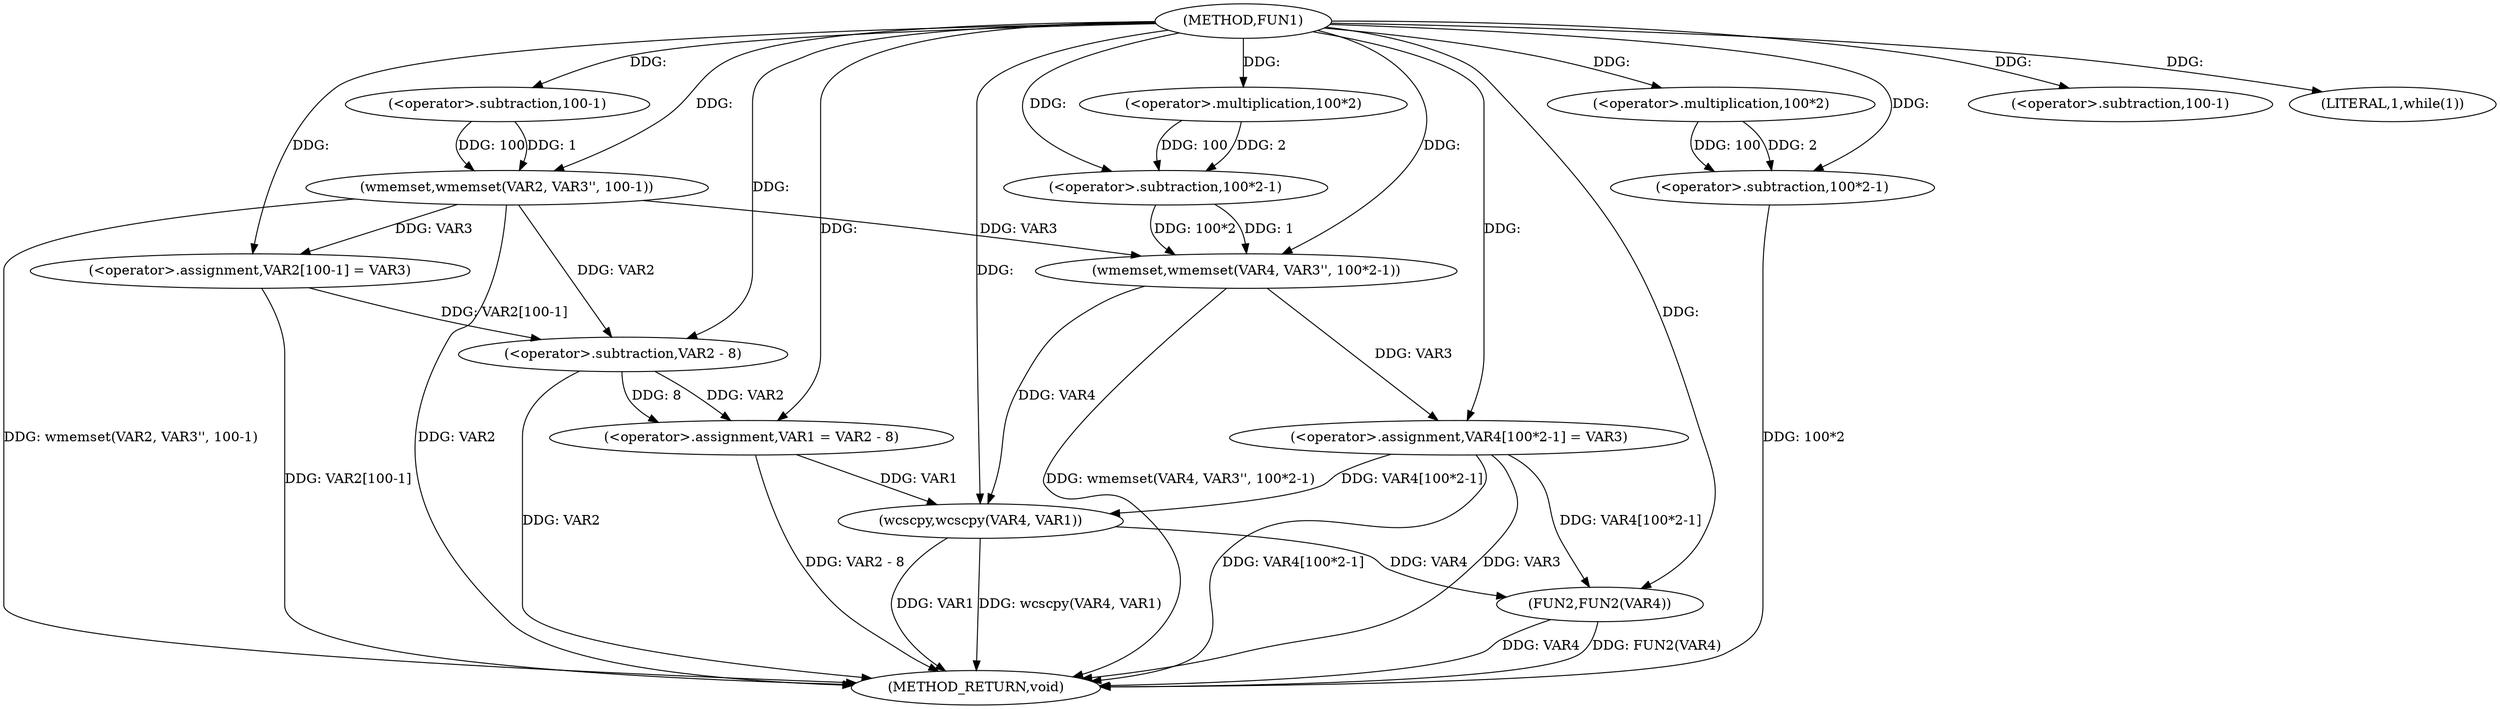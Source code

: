 digraph FUN1 {  
"1000100" [label = "(METHOD,FUN1)" ]
"1000150" [label = "(METHOD_RETURN,void)" ]
"1000104" [label = "(wmemset,wmemset(VAR2, VAR3'', 100-1))" ]
"1000107" [label = "(<operator>.subtraction,100-1)" ]
"1000110" [label = "(<operator>.assignment,VAR2[100-1] = VAR3)" ]
"1000113" [label = "(<operator>.subtraction,100-1)" ]
"1000118" [label = "(LITERAL,1,while(1))" ]
"1000120" [label = "(<operator>.assignment,VAR1 = VAR2 - 8)" ]
"1000122" [label = "(<operator>.subtraction,VAR2 - 8)" ]
"1000128" [label = "(wmemset,wmemset(VAR4, VAR3'', 100*2-1))" ]
"1000131" [label = "(<operator>.subtraction,100*2-1)" ]
"1000132" [label = "(<operator>.multiplication,100*2)" ]
"1000136" [label = "(<operator>.assignment,VAR4[100*2-1] = VAR3)" ]
"1000139" [label = "(<operator>.subtraction,100*2-1)" ]
"1000140" [label = "(<operator>.multiplication,100*2)" ]
"1000145" [label = "(wcscpy,wcscpy(VAR4, VAR1))" ]
"1000148" [label = "(FUN2,FUN2(VAR4))" ]
  "1000104" -> "1000150"  [ label = "DDG: wmemset(VAR2, VAR3'', 100-1)"] 
  "1000104" -> "1000150"  [ label = "DDG: VAR2"] 
  "1000139" -> "1000150"  [ label = "DDG: 100*2"] 
  "1000136" -> "1000150"  [ label = "DDG: VAR3"] 
  "1000128" -> "1000150"  [ label = "DDG: wmemset(VAR4, VAR3'', 100*2-1)"] 
  "1000136" -> "1000150"  [ label = "DDG: VAR4[100*2-1]"] 
  "1000122" -> "1000150"  [ label = "DDG: VAR2"] 
  "1000148" -> "1000150"  [ label = "DDG: VAR4"] 
  "1000148" -> "1000150"  [ label = "DDG: FUN2(VAR4)"] 
  "1000120" -> "1000150"  [ label = "DDG: VAR2 - 8"] 
  "1000145" -> "1000150"  [ label = "DDG: wcscpy(VAR4, VAR1)"] 
  "1000145" -> "1000150"  [ label = "DDG: VAR1"] 
  "1000110" -> "1000150"  [ label = "DDG: VAR2[100-1]"] 
  "1000100" -> "1000104"  [ label = "DDG: "] 
  "1000107" -> "1000104"  [ label = "DDG: 100"] 
  "1000107" -> "1000104"  [ label = "DDG: 1"] 
  "1000100" -> "1000107"  [ label = "DDG: "] 
  "1000104" -> "1000110"  [ label = "DDG: VAR3"] 
  "1000100" -> "1000110"  [ label = "DDG: "] 
  "1000100" -> "1000113"  [ label = "DDG: "] 
  "1000100" -> "1000118"  [ label = "DDG: "] 
  "1000122" -> "1000120"  [ label = "DDG: VAR2"] 
  "1000122" -> "1000120"  [ label = "DDG: 8"] 
  "1000100" -> "1000120"  [ label = "DDG: "] 
  "1000104" -> "1000122"  [ label = "DDG: VAR2"] 
  "1000110" -> "1000122"  [ label = "DDG: VAR2[100-1]"] 
  "1000100" -> "1000122"  [ label = "DDG: "] 
  "1000100" -> "1000128"  [ label = "DDG: "] 
  "1000104" -> "1000128"  [ label = "DDG: VAR3"] 
  "1000131" -> "1000128"  [ label = "DDG: 100*2"] 
  "1000131" -> "1000128"  [ label = "DDG: 1"] 
  "1000132" -> "1000131"  [ label = "DDG: 100"] 
  "1000132" -> "1000131"  [ label = "DDG: 2"] 
  "1000100" -> "1000132"  [ label = "DDG: "] 
  "1000100" -> "1000131"  [ label = "DDG: "] 
  "1000128" -> "1000136"  [ label = "DDG: VAR3"] 
  "1000100" -> "1000136"  [ label = "DDG: "] 
  "1000140" -> "1000139"  [ label = "DDG: 100"] 
  "1000140" -> "1000139"  [ label = "DDG: 2"] 
  "1000100" -> "1000140"  [ label = "DDG: "] 
  "1000100" -> "1000139"  [ label = "DDG: "] 
  "1000128" -> "1000145"  [ label = "DDG: VAR4"] 
  "1000136" -> "1000145"  [ label = "DDG: VAR4[100*2-1]"] 
  "1000100" -> "1000145"  [ label = "DDG: "] 
  "1000120" -> "1000145"  [ label = "DDG: VAR1"] 
  "1000145" -> "1000148"  [ label = "DDG: VAR4"] 
  "1000136" -> "1000148"  [ label = "DDG: VAR4[100*2-1]"] 
  "1000100" -> "1000148"  [ label = "DDG: "] 
}
